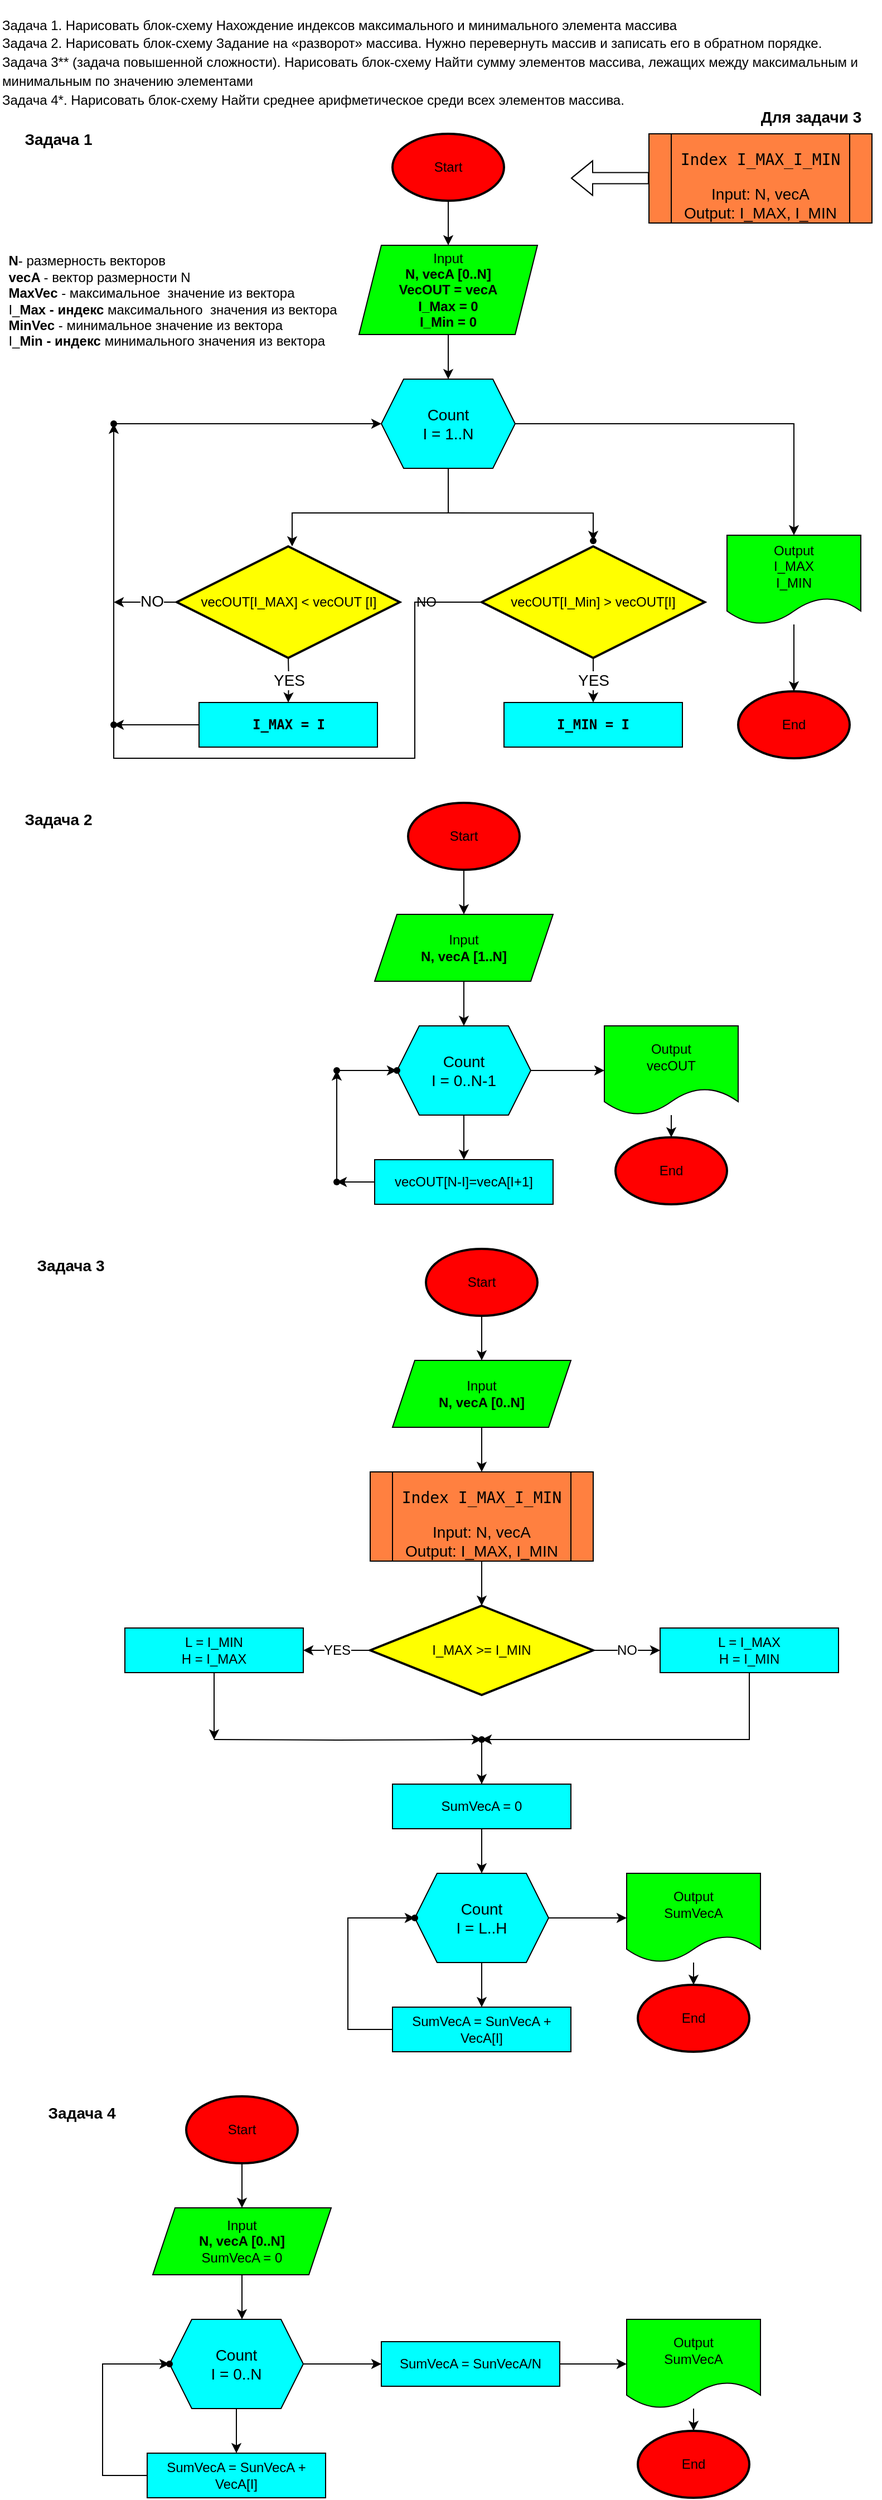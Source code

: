 <mxfile version="20.2.2" type="github">
  <diagram id="C5RBs43oDa-KdzZeNtuy" name="Page-1">
    <mxGraphModel dx="1235" dy="621" grid="1" gridSize="10" guides="1" tooltips="1" connect="1" arrows="1" fold="1" page="1" pageScale="1" pageWidth="827" pageHeight="1169" math="0" shadow="0">
      <root>
        <mxCell id="WIyWlLk6GJQsqaUBKTNV-0" />
        <mxCell id="WIyWlLk6GJQsqaUBKTNV-1" parent="WIyWlLk6GJQsqaUBKTNV-0" />
        <mxCell id="VKYqEhsGUvJdusKVCXXP-0" value="&lt;div style=&quot;font-size: 12px;&quot; align=&quot;justify&quot;&gt;&lt;b style=&quot;font-size: 12px;&quot;&gt;N&lt;/b&gt;- размерность векторов&lt;br style=&quot;font-size: 12px;&quot;&gt;&lt;b style=&quot;font-size: 12px;&quot;&gt;vecA &lt;/b&gt;- вектор размерности N&lt;/div&gt;&lt;div style=&quot;font-size: 12px;&quot; align=&quot;justify&quot;&gt;&lt;b style=&quot;font-size: 12px;&quot;&gt;MaxVec &lt;/b&gt;- максимальное&amp;nbsp; значение из вектора &lt;br style=&quot;font-size: 12px;&quot;&gt;&lt;/div&gt;&lt;div style=&quot;font-size: 12px;&quot; align=&quot;justify&quot;&gt;I_&lt;b style=&quot;font-size: 12px;&quot;&gt;Max - индекс &lt;/b&gt;максимального&amp;nbsp; значения из вектора &lt;br style=&quot;font-size: 12px;&quot;&gt;&lt;/div&gt;&lt;div style=&quot;font-size: 12px;&quot;&gt;&lt;div style=&quot;font-size: 12px;&quot; align=&quot;justify&quot;&gt;&lt;b style=&quot;font-size: 12px;&quot;&gt;MinVec &lt;/b&gt;- минимальное значение из вектора &lt;br style=&quot;font-size: 12px;&quot;&gt;&lt;/div&gt;&lt;div style=&quot;font-size: 12px;&quot; align=&quot;justify&quot;&gt;I_&lt;b style=&quot;font-size: 12px;&quot;&gt;Min - индекс &lt;/b&gt;минимального значения из вектора &lt;br style=&quot;font-size: 12px;&quot;&gt;&lt;/div&gt;&lt;/div&gt;" style="text;html=1;strokeColor=none;fillColor=none;align=center;verticalAlign=middle;whiteSpace=wrap;rounded=0;fontFamily=Helvetica;fontSize=12;" parent="WIyWlLk6GJQsqaUBKTNV-1" vertex="1">
          <mxGeometry x="18" y="220" width="310" height="100" as="geometry" />
        </mxCell>
        <mxCell id="s0az6aumU0_sVPZmCAAS-1" value="&lt;font style=&quot;font-size: 12px;&quot; face=&quot;Helvetica&quot;&gt;&lt;span style=&quot;&quot;&gt;Задача 1. Нарисовать блок-схему Нахождение индексов максимального и минимального элемента массива&lt;br&gt;Задача 2. Нарисовать блок-схему Задание на «разворот» массива. Нужно перевернуть массив и записать его в обратном порядке.&lt;br&gt;Задача 3** (задача повышенной сложности). Нарисовать блок-схему Найти сумму элементов массива, лежащих между максимальным и&lt;br&gt;минимальным по значению элементами&lt;br&gt;Задача 4*. Нарисовать блок-схему Найти среднее арифметическое среди всех элементов массива.&lt;/span&gt;&lt;br&gt;&lt;span style=&quot;&quot;&gt;&lt;/span&gt;&lt;/font&gt;" style="text;html=1;strokeColor=none;fillColor=none;align=left;verticalAlign=middle;whiteSpace=wrap;rounded=0;fontSize=14;" parent="WIyWlLk6GJQsqaUBKTNV-1" vertex="1">
          <mxGeometry x="18" width="790" height="110" as="geometry" />
        </mxCell>
        <mxCell id="ObDRGe4wSJezjXT2JfDT-131" value="" style="edgeStyle=orthogonalEdgeStyle;rounded=0;orthogonalLoop=1;jettySize=auto;html=1;fontFamily=Helvetica;fontSize=12;" parent="WIyWlLk6GJQsqaUBKTNV-1" source="s0az6aumU0_sVPZmCAAS-45" target="ObDRGe4wSJezjXT2JfDT-101" edge="1">
          <mxGeometry relative="1" as="geometry" />
        </mxCell>
        <mxCell id="s0az6aumU0_sVPZmCAAS-45" value="Start" style="strokeWidth=2;html=1;shape=mxgraph.flowchart.start_1;whiteSpace=wrap;fillColor=#FF0000;" parent="WIyWlLk6GJQsqaUBKTNV-1" vertex="1">
          <mxGeometry x="370" y="120" width="100" height="60" as="geometry" />
        </mxCell>
        <mxCell id="s0az6aumU0_sVPZmCAAS-65" value="&lt;b&gt;Задача 1&lt;/b&gt;" style="text;html=1;align=center;verticalAlign=middle;resizable=0;points=[];autosize=1;strokeColor=none;fillColor=none;fontSize=14;fontFamily=Helvetica;" parent="WIyWlLk6GJQsqaUBKTNV-1" vertex="1">
          <mxGeometry x="30" y="110" width="80" height="30" as="geometry" />
        </mxCell>
        <mxCell id="ObDRGe4wSJezjXT2JfDT-99" value="End" style="strokeWidth=2;html=1;shape=mxgraph.flowchart.start_1;whiteSpace=wrap;fillColor=#FF0000;" parent="WIyWlLk6GJQsqaUBKTNV-1" vertex="1">
          <mxGeometry x="680" y="620" width="100" height="60" as="geometry" />
        </mxCell>
        <mxCell id="ObDRGe4wSJezjXT2JfDT-100" value="" style="edgeStyle=orthogonalEdgeStyle;rounded=0;orthogonalLoop=1;jettySize=auto;html=1;fontFamily=Helvetica;fontSize=14;" parent="WIyWlLk6GJQsqaUBKTNV-1" source="ObDRGe4wSJezjXT2JfDT-101" target="ObDRGe4wSJezjXT2JfDT-106" edge="1">
          <mxGeometry relative="1" as="geometry" />
        </mxCell>
        <mxCell id="ObDRGe4wSJezjXT2JfDT-101" value="&lt;div&gt;Input&lt;/div&gt;&lt;div&gt;&lt;b&gt;N, vecA [0..N]&lt;/b&gt;&lt;/div&gt;&lt;div&gt;&lt;b&gt;VecOUT = vecA&lt;/b&gt;&lt;/div&gt;&lt;div&gt;&lt;b&gt;I_Max = 0&lt;br&gt;&lt;/b&gt;&lt;/div&gt;&lt;div&gt;&lt;b&gt;I_Min = 0&lt;br&gt;&lt;/b&gt;&lt;/div&gt;" style="shape=parallelogram;perimeter=parallelogramPerimeter;whiteSpace=wrap;html=1;fixedSize=1;fillColor=#00FF00;" parent="WIyWlLk6GJQsqaUBKTNV-1" vertex="1">
          <mxGeometry x="340" y="220" width="160" height="80" as="geometry" />
        </mxCell>
        <mxCell id="ObDRGe4wSJezjXT2JfDT-102" value="" style="edgeStyle=orthogonalEdgeStyle;rounded=0;orthogonalLoop=1;jettySize=auto;html=1;fontFamily=Helvetica;fontSize=14;" parent="WIyWlLk6GJQsqaUBKTNV-1" source="ObDRGe4wSJezjXT2JfDT-103" target="ObDRGe4wSJezjXT2JfDT-99" edge="1">
          <mxGeometry relative="1" as="geometry" />
        </mxCell>
        <mxCell id="ObDRGe4wSJezjXT2JfDT-103" value="&lt;div&gt;Output&lt;/div&gt;&lt;div&gt;I_MAX&lt;/div&gt;&lt;div&gt;I_MIN&lt;br&gt;&lt;/div&gt;" style="shape=document;whiteSpace=wrap;html=1;boundedLbl=1;fillColor=#00FF00;" parent="WIyWlLk6GJQsqaUBKTNV-1" vertex="1">
          <mxGeometry x="670" y="480.0" width="120" height="80" as="geometry" />
        </mxCell>
        <mxCell id="ObDRGe4wSJezjXT2JfDT-105" value="" style="edgeStyle=orthogonalEdgeStyle;rounded=0;orthogonalLoop=1;jettySize=auto;html=1;fontFamily=Helvetica;fontSize=14;" parent="WIyWlLk6GJQsqaUBKTNV-1" source="ObDRGe4wSJezjXT2JfDT-106" target="ObDRGe4wSJezjXT2JfDT-109" edge="1">
          <mxGeometry relative="1" as="geometry">
            <Array as="points">
              <mxPoint x="420" y="460.06" />
              <mxPoint x="280" y="460.06" />
            </Array>
          </mxGeometry>
        </mxCell>
        <mxCell id="ObDRGe4wSJezjXT2JfDT-127" value="" style="edgeStyle=orthogonalEdgeStyle;rounded=0;orthogonalLoop=1;jettySize=auto;html=1;fontFamily=Helvetica;fontSize=12;" parent="WIyWlLk6GJQsqaUBKTNV-1" target="ObDRGe4wSJezjXT2JfDT-126" edge="1">
          <mxGeometry relative="1" as="geometry">
            <mxPoint x="420" y="460.06" as="sourcePoint" />
            <Array as="points">
              <mxPoint x="550" y="460.06" />
            </Array>
          </mxGeometry>
        </mxCell>
        <mxCell id="ObDRGe4wSJezjXT2JfDT-106" value="&lt;div&gt;Count&lt;/div&gt;&lt;div&gt;I = 1..N&lt;br&gt;&lt;/div&gt;" style="shape=hexagon;perimeter=hexagonPerimeter2;whiteSpace=wrap;html=1;fixedSize=1;fontFamily=Helvetica;fontSize=14;fillColor=#00FFFF;" parent="WIyWlLk6GJQsqaUBKTNV-1" vertex="1">
          <mxGeometry x="360" y="340" width="120" height="80" as="geometry" />
        </mxCell>
        <mxCell id="ObDRGe4wSJezjXT2JfDT-107" value="" style="edgeStyle=orthogonalEdgeStyle;rounded=0;orthogonalLoop=1;jettySize=auto;html=1;fontFamily=Helvetica;fontSize=14;" parent="WIyWlLk6GJQsqaUBKTNV-1" source="ObDRGe4wSJezjXT2JfDT-109" edge="1">
          <mxGeometry relative="1" as="geometry">
            <mxPoint x="120" y="540.06" as="targetPoint" />
          </mxGeometry>
        </mxCell>
        <mxCell id="ObDRGe4wSJezjXT2JfDT-108" value="NO" style="edgeLabel;html=1;align=center;verticalAlign=middle;resizable=0;points=[];fontSize=14;fontFamily=Helvetica;" parent="ObDRGe4wSJezjXT2JfDT-107" vertex="1" connectable="0">
          <mxGeometry x="-0.186" y="-1" relative="1" as="geometry">
            <mxPoint as="offset" />
          </mxGeometry>
        </mxCell>
        <mxCell id="ObDRGe4wSJezjXT2JfDT-109" value="vecOUT[I_MAX] &amp;lt; vecOUT [I]" style="strokeWidth=2;html=1;shape=mxgraph.flowchart.decision;whiteSpace=wrap;labelBackgroundColor=none;fontColor=default;fillColor=#FFFF00;" parent="WIyWlLk6GJQsqaUBKTNV-1" vertex="1">
          <mxGeometry x="176.5" y="490.0" width="200" height="100" as="geometry" />
        </mxCell>
        <mxCell id="_BJFXlvesHHBChjdj6PS-3" value="" style="edgeStyle=orthogonalEdgeStyle;rounded=0;orthogonalLoop=1;jettySize=auto;html=1;fontFamily=Helvetica;fontSize=12;" parent="WIyWlLk6GJQsqaUBKTNV-1" source="ObDRGe4wSJezjXT2JfDT-111" target="_BJFXlvesHHBChjdj6PS-2" edge="1">
          <mxGeometry relative="1" as="geometry" />
        </mxCell>
        <mxCell id="ObDRGe4wSJezjXT2JfDT-111" value="&lt;div align=&quot;center&quot;&gt;&lt;pre dir=&quot;ltr&quot; style=&quot;&quot; id=&quot;tw-target-text&quot; data-placeholder=&quot;Перевод&quot; class=&quot;tw-data-text tw-text-large tw-ta&quot;&gt;&lt;b&gt;&lt;span class=&quot;Y2IQFc&quot; lang=&quot;en&quot;&gt;I_MAX = I&lt;/span&gt;&lt;/b&gt;&lt;/pre&gt;&lt;/div&gt;" style="rounded=0;whiteSpace=wrap;html=1;fillColor=#00FFFF;align=center;" parent="WIyWlLk6GJQsqaUBKTNV-1" vertex="1">
          <mxGeometry x="196.5" y="630" width="160" height="40" as="geometry" />
        </mxCell>
        <mxCell id="ObDRGe4wSJezjXT2JfDT-112" value="YES" style="edgeStyle=orthogonalEdgeStyle;rounded=0;orthogonalLoop=1;jettySize=auto;html=1;fontFamily=Helvetica;fontSize=14;" parent="WIyWlLk6GJQsqaUBKTNV-1" target="ObDRGe4wSJezjXT2JfDT-111" edge="1">
          <mxGeometry relative="1" as="geometry">
            <mxPoint x="276.5" y="590" as="sourcePoint" />
          </mxGeometry>
        </mxCell>
        <mxCell id="ObDRGe4wSJezjXT2JfDT-115" value="" style="edgeStyle=orthogonalEdgeStyle;rounded=0;orthogonalLoop=1;jettySize=auto;html=1;fontFamily=Helvetica;fontSize=14;" parent="WIyWlLk6GJQsqaUBKTNV-1" source="ObDRGe4wSJezjXT2JfDT-116" target="ObDRGe4wSJezjXT2JfDT-106" edge="1">
          <mxGeometry relative="1" as="geometry">
            <Array as="points">
              <mxPoint x="120" y="380.0" />
            </Array>
          </mxGeometry>
        </mxCell>
        <mxCell id="ObDRGe4wSJezjXT2JfDT-116" value="" style="shape=waypoint;sketch=0;size=6;pointerEvents=1;points=[];fillColor=#00FFFF;resizable=0;rotatable=0;perimeter=centerPerimeter;snapToPoint=1;rounded=0;" parent="WIyWlLk6GJQsqaUBKTNV-1" vertex="1">
          <mxGeometry x="100" y="360.0" width="40" height="40" as="geometry" />
        </mxCell>
        <mxCell id="ObDRGe4wSJezjXT2JfDT-119" value="" style="edgeStyle=orthogonalEdgeStyle;rounded=0;orthogonalLoop=1;jettySize=auto;html=1;fontFamily=Helvetica;fontSize=14;exitX=1;exitY=0.5;exitDx=0;exitDy=0;" parent="WIyWlLk6GJQsqaUBKTNV-1" source="ObDRGe4wSJezjXT2JfDT-106" target="ObDRGe4wSJezjXT2JfDT-103" edge="1">
          <mxGeometry relative="1" as="geometry">
            <mxPoint x="766.5" y="440.0" as="sourcePoint" />
          </mxGeometry>
        </mxCell>
        <mxCell id="ObDRGe4wSJezjXT2JfDT-130" value="NO" style="edgeStyle=orthogonalEdgeStyle;rounded=0;orthogonalLoop=1;jettySize=auto;html=1;fontFamily=Helvetica;fontSize=12;startArrow=none;" parent="WIyWlLk6GJQsqaUBKTNV-1" source="_BJFXlvesHHBChjdj6PS-2" target="ObDRGe4wSJezjXT2JfDT-116" edge="1">
          <mxGeometry x="-0.186" y="-280" relative="1" as="geometry">
            <mxPoint x="120" y="610.06" as="targetPoint" />
            <Array as="points" />
            <mxPoint as="offset" />
          </mxGeometry>
        </mxCell>
        <mxCell id="ObDRGe4wSJezjXT2JfDT-121" value="vecOUT[I_Min] &amp;gt; vecOUT[I]" style="strokeWidth=2;html=1;shape=mxgraph.flowchart.decision;whiteSpace=wrap;labelBackgroundColor=none;fontColor=default;fillColor=#FFFF00;" parent="WIyWlLk6GJQsqaUBKTNV-1" vertex="1">
          <mxGeometry x="450" y="490.0" width="200" height="100" as="geometry" />
        </mxCell>
        <mxCell id="ObDRGe4wSJezjXT2JfDT-122" value="&lt;div align=&quot;center&quot;&gt;&lt;pre dir=&quot;ltr&quot; style=&quot;&quot; id=&quot;tw-target-text&quot; data-placeholder=&quot;Перевод&quot; class=&quot;tw-data-text tw-text-large tw-ta&quot;&gt;&lt;b&gt;&lt;span class=&quot;Y2IQFc&quot; lang=&quot;en&quot;&gt;I_MIN = I&lt;/span&gt;&lt;/b&gt;&lt;/pre&gt;&lt;/div&gt;" style="rounded=0;whiteSpace=wrap;html=1;fillColor=#00FFFF;align=center;" parent="WIyWlLk6GJQsqaUBKTNV-1" vertex="1">
          <mxGeometry x="470" y="630" width="160" height="40" as="geometry" />
        </mxCell>
        <mxCell id="ObDRGe4wSJezjXT2JfDT-123" value="YES" style="edgeStyle=orthogonalEdgeStyle;rounded=0;orthogonalLoop=1;jettySize=auto;html=1;fontFamily=Helvetica;fontSize=14;exitX=0.5;exitY=1;exitDx=0;exitDy=0;exitPerimeter=0;" parent="WIyWlLk6GJQsqaUBKTNV-1" source="ObDRGe4wSJezjXT2JfDT-121" target="ObDRGe4wSJezjXT2JfDT-122" edge="1">
          <mxGeometry relative="1" as="geometry">
            <mxPoint x="576.5" y="590" as="sourcePoint" />
          </mxGeometry>
        </mxCell>
        <mxCell id="ObDRGe4wSJezjXT2JfDT-126" value="" style="shape=waypoint;sketch=0;size=6;pointerEvents=1;points=[];fillColor=#00FFFF;resizable=0;rotatable=0;perimeter=centerPerimeter;snapToPoint=1;fontSize=14;" parent="WIyWlLk6GJQsqaUBKTNV-1" vertex="1">
          <mxGeometry x="530" y="465.06" width="40" height="40" as="geometry" />
        </mxCell>
        <mxCell id="_BJFXlvesHHBChjdj6PS-2" value="" style="shape=waypoint;sketch=0;size=6;pointerEvents=1;points=[];fillColor=#00FFFF;resizable=0;rotatable=0;perimeter=centerPerimeter;snapToPoint=1;rounded=0;" parent="WIyWlLk6GJQsqaUBKTNV-1" vertex="1">
          <mxGeometry x="100" y="630" width="40" height="40" as="geometry" />
        </mxCell>
        <mxCell id="_BJFXlvesHHBChjdj6PS-4" value="" style="edgeStyle=orthogonalEdgeStyle;rounded=0;orthogonalLoop=1;jettySize=auto;html=1;fontFamily=Helvetica;fontSize=12;endArrow=none;" parent="WIyWlLk6GJQsqaUBKTNV-1" source="ObDRGe4wSJezjXT2JfDT-121" target="_BJFXlvesHHBChjdj6PS-2" edge="1">
          <mxGeometry x="-0.845" relative="1" as="geometry">
            <mxPoint x="120.0" y="380.0" as="targetPoint" />
            <Array as="points">
              <mxPoint x="390" y="540.06" />
              <mxPoint x="390" y="680.06" />
              <mxPoint x="120" y="680.06" />
            </Array>
            <mxPoint as="offset" />
            <mxPoint x="450" y="539.991" as="sourcePoint" />
          </mxGeometry>
        </mxCell>
        <mxCell id="_BJFXlvesHHBChjdj6PS-7" value="" style="edgeStyle=orthogonalEdgeStyle;rounded=0;orthogonalLoop=1;jettySize=auto;html=1;fontFamily=Helvetica;fontSize=12;" parent="WIyWlLk6GJQsqaUBKTNV-1" source="_BJFXlvesHHBChjdj6PS-8" target="_BJFXlvesHHBChjdj6PS-12" edge="1">
          <mxGeometry relative="1" as="geometry" />
        </mxCell>
        <mxCell id="_BJFXlvesHHBChjdj6PS-8" value="Start" style="strokeWidth=2;html=1;shape=mxgraph.flowchart.start_1;whiteSpace=wrap;fillColor=#FF0000;" parent="WIyWlLk6GJQsqaUBKTNV-1" vertex="1">
          <mxGeometry x="384" y="720" width="100" height="60" as="geometry" />
        </mxCell>
        <mxCell id="_BJFXlvesHHBChjdj6PS-9" value="&lt;b&gt;Задача 2&lt;br&gt;&lt;/b&gt;" style="text;html=1;align=center;verticalAlign=middle;resizable=0;points=[];autosize=1;strokeColor=none;fillColor=none;fontSize=14;fontFamily=Helvetica;" parent="WIyWlLk6GJQsqaUBKTNV-1" vertex="1">
          <mxGeometry x="30" y="720" width="80" height="30" as="geometry" />
        </mxCell>
        <mxCell id="_BJFXlvesHHBChjdj6PS-10" value="End" style="strokeWidth=2;html=1;shape=mxgraph.flowchart.start_1;whiteSpace=wrap;fillColor=#FF0000;" parent="WIyWlLk6GJQsqaUBKTNV-1" vertex="1">
          <mxGeometry x="570" y="1020" width="100" height="60" as="geometry" />
        </mxCell>
        <mxCell id="_BJFXlvesHHBChjdj6PS-11" value="" style="edgeStyle=orthogonalEdgeStyle;rounded=0;orthogonalLoop=1;jettySize=auto;html=1;fontFamily=Helvetica;fontSize=14;" parent="WIyWlLk6GJQsqaUBKTNV-1" source="_BJFXlvesHHBChjdj6PS-12" target="_BJFXlvesHHBChjdj6PS-17" edge="1">
          <mxGeometry relative="1" as="geometry" />
        </mxCell>
        <mxCell id="_BJFXlvesHHBChjdj6PS-12" value="&lt;div&gt;Input&lt;/div&gt;&lt;div&gt;&lt;b&gt;N, vecA [1..N]&lt;/b&gt;&lt;/div&gt;" style="shape=parallelogram;perimeter=parallelogramPerimeter;whiteSpace=wrap;html=1;fixedSize=1;fillColor=#00FF00;" parent="WIyWlLk6GJQsqaUBKTNV-1" vertex="1">
          <mxGeometry x="354" y="820" width="160" height="60" as="geometry" />
        </mxCell>
        <mxCell id="_BJFXlvesHHBChjdj6PS-13" value="" style="edgeStyle=orthogonalEdgeStyle;rounded=0;orthogonalLoop=1;jettySize=auto;html=1;fontFamily=Helvetica;fontSize=14;" parent="WIyWlLk6GJQsqaUBKTNV-1" source="_BJFXlvesHHBChjdj6PS-14" target="_BJFXlvesHHBChjdj6PS-10" edge="1">
          <mxGeometry relative="1" as="geometry" />
        </mxCell>
        <mxCell id="_BJFXlvesHHBChjdj6PS-14" value="&lt;div&gt;Output&lt;/div&gt;vecOUT" style="shape=document;whiteSpace=wrap;html=1;boundedLbl=1;fillColor=#00FF00;" parent="WIyWlLk6GJQsqaUBKTNV-1" vertex="1">
          <mxGeometry x="560" y="920" width="120" height="80" as="geometry" />
        </mxCell>
        <mxCell id="_BJFXlvesHHBChjdj6PS-34" value="" style="edgeStyle=orthogonalEdgeStyle;rounded=0;orthogonalLoop=1;jettySize=auto;html=1;fontFamily=Helvetica;fontSize=12;" parent="WIyWlLk6GJQsqaUBKTNV-1" source="_BJFXlvesHHBChjdj6PS-17" target="_BJFXlvesHHBChjdj6PS-22" edge="1">
          <mxGeometry relative="1" as="geometry" />
        </mxCell>
        <mxCell id="_BJFXlvesHHBChjdj6PS-17" value="&lt;div&gt;Count&lt;/div&gt;&lt;div&gt;I = 0..N-1&lt;br&gt;&lt;/div&gt;" style="shape=hexagon;perimeter=hexagonPerimeter2;whiteSpace=wrap;html=1;fixedSize=1;fontFamily=Helvetica;fontSize=14;fillColor=#00FFFF;" parent="WIyWlLk6GJQsqaUBKTNV-1" vertex="1">
          <mxGeometry x="374" y="920" width="120" height="80" as="geometry" />
        </mxCell>
        <mxCell id="_BJFXlvesHHBChjdj6PS-36" value="" style="edgeStyle=orthogonalEdgeStyle;rounded=0;orthogonalLoop=1;jettySize=auto;html=1;fontFamily=Helvetica;fontSize=12;" parent="WIyWlLk6GJQsqaUBKTNV-1" source="_BJFXlvesHHBChjdj6PS-22" target="_BJFXlvesHHBChjdj6PS-35" edge="1">
          <mxGeometry relative="1" as="geometry" />
        </mxCell>
        <mxCell id="_BJFXlvesHHBChjdj6PS-22" value="vecOUT[N-I]=vecA[I+1]" style="rounded=0;whiteSpace=wrap;html=1;fillColor=#00FFFF;align=center;" parent="WIyWlLk6GJQsqaUBKTNV-1" vertex="1">
          <mxGeometry x="354" y="1040" width="160" height="40" as="geometry" />
        </mxCell>
        <mxCell id="_BJFXlvesHHBChjdj6PS-26" value="" style="edgeStyle=orthogonalEdgeStyle;rounded=0;orthogonalLoop=1;jettySize=auto;html=1;fontFamily=Helvetica;fontSize=14;exitX=1;exitY=0.5;exitDx=0;exitDy=0;" parent="WIyWlLk6GJQsqaUBKTNV-1" source="_BJFXlvesHHBChjdj6PS-17" target="_BJFXlvesHHBChjdj6PS-14" edge="1">
          <mxGeometry relative="1" as="geometry">
            <mxPoint x="780.5" y="1040" as="sourcePoint" />
          </mxGeometry>
        </mxCell>
        <mxCell id="_BJFXlvesHHBChjdj6PS-38" value="" style="edgeStyle=orthogonalEdgeStyle;rounded=0;orthogonalLoop=1;jettySize=auto;html=1;fontFamily=Helvetica;fontSize=12;startArrow=none;" parent="WIyWlLk6GJQsqaUBKTNV-1" source="_BJFXlvesHHBChjdj6PS-35" target="_BJFXlvesHHBChjdj6PS-37" edge="1">
          <mxGeometry relative="1" as="geometry">
            <mxPoint x="320" y="1060" as="sourcePoint" />
            <Array as="points">
              <mxPoint x="320" y="960" />
            </Array>
          </mxGeometry>
        </mxCell>
        <mxCell id="_BJFXlvesHHBChjdj6PS-40" value="" style="edgeStyle=orthogonalEdgeStyle;rounded=0;orthogonalLoop=1;jettySize=auto;html=1;fontFamily=Helvetica;fontSize=12;" parent="WIyWlLk6GJQsqaUBKTNV-1" source="_BJFXlvesHHBChjdj6PS-37" target="_BJFXlvesHHBChjdj6PS-39" edge="1">
          <mxGeometry relative="1" as="geometry" />
        </mxCell>
        <mxCell id="_BJFXlvesHHBChjdj6PS-37" value="" style="shape=waypoint;sketch=0;size=6;pointerEvents=1;points=[];fillColor=#00FFFF;resizable=0;rotatable=0;perimeter=centerPerimeter;snapToPoint=1;rounded=0;" parent="WIyWlLk6GJQsqaUBKTNV-1" vertex="1">
          <mxGeometry x="300" y="940" width="40" height="40" as="geometry" />
        </mxCell>
        <mxCell id="_BJFXlvesHHBChjdj6PS-39" value="" style="shape=waypoint;sketch=0;size=6;pointerEvents=1;points=[];fillColor=#00FFFF;resizable=0;rotatable=0;perimeter=centerPerimeter;snapToPoint=1;rounded=0;" parent="WIyWlLk6GJQsqaUBKTNV-1" vertex="1">
          <mxGeometry x="354" y="940" width="40" height="40" as="geometry" />
        </mxCell>
        <mxCell id="_BJFXlvesHHBChjdj6PS-35" value="" style="shape=waypoint;sketch=0;size=6;pointerEvents=1;points=[];fillColor=#00FFFF;resizable=0;rotatable=0;perimeter=centerPerimeter;snapToPoint=1;rounded=0;" parent="WIyWlLk6GJQsqaUBKTNV-1" vertex="1">
          <mxGeometry x="300" y="1040" width="40" height="40" as="geometry" />
        </mxCell>
        <mxCell id="_BJFXlvesHHBChjdj6PS-41" value="" style="edgeStyle=orthogonalEdgeStyle;rounded=0;orthogonalLoop=1;jettySize=auto;html=1;fontFamily=Helvetica;fontSize=12;endArrow=none;" parent="WIyWlLk6GJQsqaUBKTNV-1" target="_BJFXlvesHHBChjdj6PS-35" edge="1">
          <mxGeometry relative="1" as="geometry">
            <mxPoint x="320" y="1060" as="sourcePoint" />
            <mxPoint x="194" y="960" as="targetPoint" />
            <Array as="points">
              <mxPoint x="320" y="1060" />
            </Array>
          </mxGeometry>
        </mxCell>
        <mxCell id="_BJFXlvesHHBChjdj6PS-71" value="" style="edgeStyle=orthogonalEdgeStyle;rounded=0;orthogonalLoop=1;jettySize=auto;html=1;fontFamily=Helvetica;fontSize=12;" parent="WIyWlLk6GJQsqaUBKTNV-1" source="_BJFXlvesHHBChjdj6PS-42" target="_BJFXlvesHHBChjdj6PS-66" edge="1">
          <mxGeometry relative="1" as="geometry" />
        </mxCell>
        <mxCell id="_BJFXlvesHHBChjdj6PS-42" value="&lt;div&gt;&lt;pre dir=&quot;ltr&quot; style=&quot;text-align:left&quot; id=&quot;tw-target-text&quot; data-placeholder=&quot;Перевод&quot; class=&quot;tw-data-text tw-text-large tw-ta&quot;&gt;&lt;span class=&quot;Y2IQFc&quot; lang=&quot;en&quot;&gt;Index I_MAX_I_MIN&lt;br&gt;&lt;/span&gt;&lt;/pre&gt;&lt;/div&gt;&lt;div&gt;Input: N, vecA&lt;/div&gt;&lt;div&gt;Output: I_MAX, I_MIN&lt;br&gt;&lt;/div&gt;" style="shape=process;whiteSpace=wrap;html=1;backgroundOutline=1;fontFamily=Helvetica;fontSize=14;fillColor=#FF8040;" parent="WIyWlLk6GJQsqaUBKTNV-1" vertex="1">
          <mxGeometry x="350" y="1320" width="200" height="80" as="geometry" />
        </mxCell>
        <mxCell id="_BJFXlvesHHBChjdj6PS-43" value="" style="shape=flexArrow;endArrow=classic;html=1;rounded=0;fontFamily=Helvetica;fontSize=12;" parent="WIyWlLk6GJQsqaUBKTNV-1" edge="1">
          <mxGeometry width="50" height="50" relative="1" as="geometry">
            <mxPoint x="600" y="159.71" as="sourcePoint" />
            <mxPoint x="530" y="159.71" as="targetPoint" />
            <Array as="points">
              <mxPoint x="560" y="159.71" />
            </Array>
          </mxGeometry>
        </mxCell>
        <mxCell id="_BJFXlvesHHBChjdj6PS-44" value="&lt;b&gt;Для задачи 3&lt;/b&gt;" style="text;html=1;align=center;verticalAlign=middle;resizable=0;points=[];autosize=1;strokeColor=none;fillColor=none;fontSize=14;fontFamily=Helvetica;" parent="WIyWlLk6GJQsqaUBKTNV-1" vertex="1">
          <mxGeometry x="690" y="90" width="110" height="30" as="geometry" />
        </mxCell>
        <mxCell id="_BJFXlvesHHBChjdj6PS-46" value="" style="edgeStyle=orthogonalEdgeStyle;rounded=0;orthogonalLoop=1;jettySize=auto;html=1;fontFamily=Helvetica;fontSize=12;" parent="WIyWlLk6GJQsqaUBKTNV-1" source="_BJFXlvesHHBChjdj6PS-47" target="_BJFXlvesHHBChjdj6PS-51" edge="1">
          <mxGeometry relative="1" as="geometry" />
        </mxCell>
        <mxCell id="_BJFXlvesHHBChjdj6PS-47" value="Start" style="strokeWidth=2;html=1;shape=mxgraph.flowchart.start_1;whiteSpace=wrap;fillColor=#FF0000;" parent="WIyWlLk6GJQsqaUBKTNV-1" vertex="1">
          <mxGeometry x="400" y="1120" width="100" height="60" as="geometry" />
        </mxCell>
        <mxCell id="_BJFXlvesHHBChjdj6PS-48" value="&lt;b&gt;Задача 3&lt;br&gt;&lt;/b&gt;" style="text;html=1;align=center;verticalAlign=middle;resizable=0;points=[];autosize=1;strokeColor=none;fillColor=none;fontSize=14;fontFamily=Helvetica;" parent="WIyWlLk6GJQsqaUBKTNV-1" vertex="1">
          <mxGeometry x="41" y="1120" width="80" height="30" as="geometry" />
        </mxCell>
        <mxCell id="_BJFXlvesHHBChjdj6PS-65" value="" style="edgeStyle=orthogonalEdgeStyle;rounded=0;orthogonalLoop=1;jettySize=auto;html=1;fontFamily=Helvetica;fontSize=12;" parent="WIyWlLk6GJQsqaUBKTNV-1" source="_BJFXlvesHHBChjdj6PS-51" target="_BJFXlvesHHBChjdj6PS-42" edge="1">
          <mxGeometry relative="1" as="geometry" />
        </mxCell>
        <mxCell id="_BJFXlvesHHBChjdj6PS-51" value="&lt;div&gt;Input&lt;/div&gt;&lt;div&gt;&lt;b&gt;N, vecA [0..N]&lt;/b&gt;&lt;/div&gt;" style="shape=parallelogram;perimeter=parallelogramPerimeter;whiteSpace=wrap;html=1;fixedSize=1;fillColor=#00FF00;" parent="WIyWlLk6GJQsqaUBKTNV-1" vertex="1">
          <mxGeometry x="370" y="1220" width="160" height="60" as="geometry" />
        </mxCell>
        <mxCell id="_BJFXlvesHHBChjdj6PS-69" value="YES" style="edgeStyle=orthogonalEdgeStyle;rounded=0;orthogonalLoop=1;jettySize=auto;html=1;fontFamily=Helvetica;fontSize=12;" parent="WIyWlLk6GJQsqaUBKTNV-1" source="_BJFXlvesHHBChjdj6PS-66" target="_BJFXlvesHHBChjdj6PS-67" edge="1">
          <mxGeometry relative="1" as="geometry" />
        </mxCell>
        <mxCell id="_BJFXlvesHHBChjdj6PS-70" value="NO" style="edgeStyle=orthogonalEdgeStyle;rounded=0;orthogonalLoop=1;jettySize=auto;html=1;fontFamily=Helvetica;fontSize=12;" parent="WIyWlLk6GJQsqaUBKTNV-1" source="_BJFXlvesHHBChjdj6PS-66" target="_BJFXlvesHHBChjdj6PS-68" edge="1">
          <mxGeometry relative="1" as="geometry" />
        </mxCell>
        <mxCell id="_BJFXlvesHHBChjdj6PS-66" value="I_MAX &amp;gt;= I_MIN" style="strokeWidth=2;html=1;shape=mxgraph.flowchart.decision;whiteSpace=wrap;labelBackgroundColor=none;fontColor=default;fillColor=#FFFF00;" parent="WIyWlLk6GJQsqaUBKTNV-1" vertex="1">
          <mxGeometry x="350" y="1440" width="200" height="80" as="geometry" />
        </mxCell>
        <mxCell id="_BJFXlvesHHBChjdj6PS-90" value="" style="edgeStyle=orthogonalEdgeStyle;rounded=0;orthogonalLoop=1;jettySize=auto;html=1;fontFamily=Helvetica;fontSize=12;" parent="WIyWlLk6GJQsqaUBKTNV-1" source="_BJFXlvesHHBChjdj6PS-67" edge="1">
          <mxGeometry relative="1" as="geometry">
            <mxPoint x="210" y="1560" as="targetPoint" />
          </mxGeometry>
        </mxCell>
        <mxCell id="_BJFXlvesHHBChjdj6PS-67" value="&lt;div&gt;L = I_MIN&lt;/div&gt;&lt;div&gt;H = I_MAX&lt;br&gt;&lt;/div&gt;" style="rounded=0;whiteSpace=wrap;html=1;fillColor=#00FFFF;align=center;" parent="WIyWlLk6GJQsqaUBKTNV-1" vertex="1">
          <mxGeometry x="130" y="1460" width="160" height="40" as="geometry" />
        </mxCell>
        <mxCell id="_BJFXlvesHHBChjdj6PS-88" value="" style="edgeStyle=orthogonalEdgeStyle;rounded=0;orthogonalLoop=1;jettySize=auto;html=1;fontFamily=Helvetica;fontSize=12;" parent="WIyWlLk6GJQsqaUBKTNV-1" source="_BJFXlvesHHBChjdj6PS-68" target="_BJFXlvesHHBChjdj6PS-91" edge="1">
          <mxGeometry relative="1" as="geometry">
            <mxPoint x="690" y="1560" as="targetPoint" />
            <Array as="points">
              <mxPoint x="690" y="1560" />
            </Array>
          </mxGeometry>
        </mxCell>
        <mxCell id="_BJFXlvesHHBChjdj6PS-68" value="&lt;div&gt;L = I_MAX&lt;/div&gt;&lt;div&gt;H = I_MIN&lt;br&gt;&lt;/div&gt;" style="rounded=0;whiteSpace=wrap;html=1;fillColor=#00FFFF;align=center;" parent="WIyWlLk6GJQsqaUBKTNV-1" vertex="1">
          <mxGeometry x="610" y="1460" width="160" height="40" as="geometry" />
        </mxCell>
        <mxCell id="_BJFXlvesHHBChjdj6PS-72" value="End" style="strokeWidth=2;html=1;shape=mxgraph.flowchart.start_1;whiteSpace=wrap;fillColor=#FF0000;" parent="WIyWlLk6GJQsqaUBKTNV-1" vertex="1">
          <mxGeometry x="590" y="1780" width="100" height="60" as="geometry" />
        </mxCell>
        <mxCell id="_BJFXlvesHHBChjdj6PS-73" value="" style="edgeStyle=orthogonalEdgeStyle;rounded=0;orthogonalLoop=1;jettySize=auto;html=1;fontFamily=Helvetica;fontSize=14;" parent="WIyWlLk6GJQsqaUBKTNV-1" source="_BJFXlvesHHBChjdj6PS-74" target="_BJFXlvesHHBChjdj6PS-72" edge="1">
          <mxGeometry relative="1" as="geometry" />
        </mxCell>
        <mxCell id="_BJFXlvesHHBChjdj6PS-74" value="&lt;div&gt;Output&lt;/div&gt;SumVecA" style="shape=document;whiteSpace=wrap;html=1;boundedLbl=1;fillColor=#00FF00;" parent="WIyWlLk6GJQsqaUBKTNV-1" vertex="1">
          <mxGeometry x="580" y="1680" width="120" height="80" as="geometry" />
        </mxCell>
        <mxCell id="_BJFXlvesHHBChjdj6PS-99" value="" style="edgeStyle=orthogonalEdgeStyle;rounded=0;orthogonalLoop=1;jettySize=auto;html=1;fontFamily=Helvetica;fontSize=12;" parent="WIyWlLk6GJQsqaUBKTNV-1" source="_BJFXlvesHHBChjdj6PS-76" target="_BJFXlvesHHBChjdj6PS-96" edge="1">
          <mxGeometry relative="1" as="geometry" />
        </mxCell>
        <mxCell id="_BJFXlvesHHBChjdj6PS-76" value="&lt;div&gt;Count&lt;/div&gt;&lt;div&gt;I = L..H&lt;br&gt;&lt;/div&gt;" style="shape=hexagon;perimeter=hexagonPerimeter2;whiteSpace=wrap;html=1;fixedSize=1;fontFamily=Helvetica;fontSize=14;fillColor=#00FFFF;" parent="WIyWlLk6GJQsqaUBKTNV-1" vertex="1">
          <mxGeometry x="390" y="1680" width="120" height="80" as="geometry" />
        </mxCell>
        <mxCell id="_BJFXlvesHHBChjdj6PS-79" value="" style="edgeStyle=orthogonalEdgeStyle;rounded=0;orthogonalLoop=1;jettySize=auto;html=1;fontFamily=Helvetica;fontSize=14;exitX=1;exitY=0.5;exitDx=0;exitDy=0;" parent="WIyWlLk6GJQsqaUBKTNV-1" source="_BJFXlvesHHBChjdj6PS-76" target="_BJFXlvesHHBChjdj6PS-74" edge="1">
          <mxGeometry relative="1" as="geometry">
            <mxPoint x="800.5" y="1800" as="sourcePoint" />
          </mxGeometry>
        </mxCell>
        <mxCell id="_BJFXlvesHHBChjdj6PS-85" value="" style="edgeStyle=orthogonalEdgeStyle;rounded=0;orthogonalLoop=1;jettySize=auto;html=1;fontFamily=Helvetica;fontSize=12;endArrow=none;" parent="WIyWlLk6GJQsqaUBKTNV-1" edge="1">
          <mxGeometry relative="1" as="geometry">
            <mxPoint x="340" y="1840" as="sourcePoint" />
            <mxPoint x="340" y="1840" as="targetPoint" />
            <Array as="points">
              <mxPoint x="340" y="1840" />
            </Array>
          </mxGeometry>
        </mxCell>
        <mxCell id="_BJFXlvesHHBChjdj6PS-92" value="" style="edgeStyle=orthogonalEdgeStyle;rounded=0;orthogonalLoop=1;jettySize=auto;html=1;fontFamily=Helvetica;fontSize=12;" parent="WIyWlLk6GJQsqaUBKTNV-1" target="_BJFXlvesHHBChjdj6PS-91" edge="1">
          <mxGeometry relative="1" as="geometry">
            <mxPoint x="210" y="1560" as="sourcePoint" />
          </mxGeometry>
        </mxCell>
        <mxCell id="_BJFXlvesHHBChjdj6PS-93" value="" style="edgeStyle=orthogonalEdgeStyle;rounded=0;orthogonalLoop=1;jettySize=auto;html=1;fontFamily=Helvetica;fontSize=12;" parent="WIyWlLk6GJQsqaUBKTNV-1" source="_BJFXlvesHHBChjdj6PS-91" target="_BJFXlvesHHBChjdj6PS-94" edge="1">
          <mxGeometry relative="1" as="geometry" />
        </mxCell>
        <mxCell id="_BJFXlvesHHBChjdj6PS-91" value="" style="shape=waypoint;sketch=0;size=6;pointerEvents=1;points=[];fillColor=#00FFFF;resizable=0;rotatable=0;perimeter=centerPerimeter;snapToPoint=1;rounded=0;" parent="WIyWlLk6GJQsqaUBKTNV-1" vertex="1">
          <mxGeometry x="430" y="1540" width="40" height="40" as="geometry" />
        </mxCell>
        <mxCell id="_BJFXlvesHHBChjdj6PS-95" value="" style="edgeStyle=orthogonalEdgeStyle;rounded=0;orthogonalLoop=1;jettySize=auto;html=1;fontFamily=Helvetica;fontSize=12;" parent="WIyWlLk6GJQsqaUBKTNV-1" source="_BJFXlvesHHBChjdj6PS-94" target="_BJFXlvesHHBChjdj6PS-76" edge="1">
          <mxGeometry relative="1" as="geometry" />
        </mxCell>
        <mxCell id="_BJFXlvesHHBChjdj6PS-94" value="SumVecA = 0" style="rounded=0;whiteSpace=wrap;html=1;fillColor=#00FFFF;align=center;" parent="WIyWlLk6GJQsqaUBKTNV-1" vertex="1">
          <mxGeometry x="370" y="1600" width="160" height="40" as="geometry" />
        </mxCell>
        <mxCell id="_BJFXlvesHHBChjdj6PS-101" value="" style="edgeStyle=orthogonalEdgeStyle;rounded=0;orthogonalLoop=1;jettySize=auto;html=1;fontFamily=Helvetica;fontSize=12;" parent="WIyWlLk6GJQsqaUBKTNV-1" source="_BJFXlvesHHBChjdj6PS-96" target="_BJFXlvesHHBChjdj6PS-100" edge="1">
          <mxGeometry relative="1" as="geometry">
            <Array as="points">
              <mxPoint x="330" y="1820" />
              <mxPoint x="330" y="1720" />
            </Array>
          </mxGeometry>
        </mxCell>
        <mxCell id="_BJFXlvesHHBChjdj6PS-96" value="SumVecA = SunVecA + VecA[I]" style="rounded=0;whiteSpace=wrap;html=1;fillColor=#00FFFF;align=center;" parent="WIyWlLk6GJQsqaUBKTNV-1" vertex="1">
          <mxGeometry x="370" y="1800" width="160" height="40" as="geometry" />
        </mxCell>
        <mxCell id="_BJFXlvesHHBChjdj6PS-100" value="" style="shape=waypoint;sketch=0;size=6;pointerEvents=1;points=[];fillColor=#00FFFF;resizable=0;rotatable=0;perimeter=centerPerimeter;snapToPoint=1;rounded=0;" parent="WIyWlLk6GJQsqaUBKTNV-1" vertex="1">
          <mxGeometry x="370" y="1700" width="40" height="40" as="geometry" />
        </mxCell>
        <mxCell id="_BJFXlvesHHBChjdj6PS-102" value="&lt;div&gt;&lt;pre dir=&quot;ltr&quot; style=&quot;text-align:left&quot; id=&quot;tw-target-text&quot; data-placeholder=&quot;Перевод&quot; class=&quot;tw-data-text tw-text-large tw-ta&quot;&gt;&lt;span class=&quot;Y2IQFc&quot; lang=&quot;en&quot;&gt;Index I_MAX_I_MIN&lt;br&gt;&lt;/span&gt;&lt;/pre&gt;&lt;/div&gt;&lt;div&gt;Input: N, vecA&lt;/div&gt;&lt;div&gt;Output: I_MAX, I_MIN&lt;br&gt;&lt;/div&gt;" style="shape=process;whiteSpace=wrap;html=1;backgroundOutline=1;fontFamily=Helvetica;fontSize=14;fillColor=#FF8040;" parent="WIyWlLk6GJQsqaUBKTNV-1" vertex="1">
          <mxGeometry x="600" y="120" width="200" height="80" as="geometry" />
        </mxCell>
        <mxCell id="_BJFXlvesHHBChjdj6PS-105" value="" style="edgeStyle=orthogonalEdgeStyle;rounded=0;orthogonalLoop=1;jettySize=auto;html=1;fontFamily=Helvetica;fontSize=12;" parent="WIyWlLk6GJQsqaUBKTNV-1" source="_BJFXlvesHHBChjdj6PS-106" target="_BJFXlvesHHBChjdj6PS-109" edge="1">
          <mxGeometry relative="1" as="geometry" />
        </mxCell>
        <mxCell id="_BJFXlvesHHBChjdj6PS-106" value="Start" style="strokeWidth=2;html=1;shape=mxgraph.flowchart.start_1;whiteSpace=wrap;fillColor=#FF0000;" parent="WIyWlLk6GJQsqaUBKTNV-1" vertex="1">
          <mxGeometry x="185" y="1880" width="100" height="60" as="geometry" />
        </mxCell>
        <mxCell id="_BJFXlvesHHBChjdj6PS-107" value="&lt;b&gt;Задача 4&lt;br&gt;&lt;/b&gt;" style="text;html=1;align=center;verticalAlign=middle;resizable=0;points=[];autosize=1;strokeColor=none;fillColor=none;fontSize=14;fontFamily=Helvetica;" parent="WIyWlLk6GJQsqaUBKTNV-1" vertex="1">
          <mxGeometry x="51" y="1880" width="80" height="30" as="geometry" />
        </mxCell>
        <mxCell id="_BJFXlvesHHBChjdj6PS-134" value="" style="edgeStyle=orthogonalEdgeStyle;rounded=0;orthogonalLoop=1;jettySize=auto;html=1;fontFamily=Helvetica;fontSize=12;" parent="WIyWlLk6GJQsqaUBKTNV-1" source="_BJFXlvesHHBChjdj6PS-109" edge="1">
          <mxGeometry relative="1" as="geometry">
            <mxPoint x="235" y="2080" as="targetPoint" />
          </mxGeometry>
        </mxCell>
        <mxCell id="_BJFXlvesHHBChjdj6PS-109" value="&lt;div&gt;Input&lt;/div&gt;&lt;div&gt;&lt;b&gt;N, vecA [0..N]&lt;/b&gt;&lt;/div&gt;&lt;div&gt;SumVecA = 0&lt;b&gt;&lt;/b&gt;&lt;/div&gt;" style="shape=parallelogram;perimeter=parallelogramPerimeter;whiteSpace=wrap;html=1;fixedSize=1;fillColor=#00FF00;" parent="WIyWlLk6GJQsqaUBKTNV-1" vertex="1">
          <mxGeometry x="155" y="1980" width="160" height="60" as="geometry" />
        </mxCell>
        <mxCell id="_BJFXlvesHHBChjdj6PS-117" value="End" style="strokeWidth=2;html=1;shape=mxgraph.flowchart.start_1;whiteSpace=wrap;fillColor=#FF0000;" parent="WIyWlLk6GJQsqaUBKTNV-1" vertex="1">
          <mxGeometry x="590" y="2180" width="100" height="60" as="geometry" />
        </mxCell>
        <mxCell id="_BJFXlvesHHBChjdj6PS-118" value="" style="edgeStyle=orthogonalEdgeStyle;rounded=0;orthogonalLoop=1;jettySize=auto;html=1;fontFamily=Helvetica;fontSize=14;" parent="WIyWlLk6GJQsqaUBKTNV-1" source="_BJFXlvesHHBChjdj6PS-119" target="_BJFXlvesHHBChjdj6PS-117" edge="1">
          <mxGeometry relative="1" as="geometry" />
        </mxCell>
        <mxCell id="_BJFXlvesHHBChjdj6PS-119" value="&lt;div&gt;Output&lt;/div&gt;SumVecA" style="shape=document;whiteSpace=wrap;html=1;boundedLbl=1;fillColor=#00FF00;" parent="WIyWlLk6GJQsqaUBKTNV-1" vertex="1">
          <mxGeometry x="580" y="2080" width="120" height="80" as="geometry" />
        </mxCell>
        <mxCell id="_BJFXlvesHHBChjdj6PS-120" value="" style="edgeStyle=orthogonalEdgeStyle;rounded=0;orthogonalLoop=1;jettySize=auto;html=1;fontFamily=Helvetica;fontSize=12;" parent="WIyWlLk6GJQsqaUBKTNV-1" source="_BJFXlvesHHBChjdj6PS-121" target="_BJFXlvesHHBChjdj6PS-130" edge="1">
          <mxGeometry relative="1" as="geometry" />
        </mxCell>
        <mxCell id="_BJFXlvesHHBChjdj6PS-137" value="" style="edgeStyle=orthogonalEdgeStyle;rounded=0;orthogonalLoop=1;jettySize=auto;html=1;fontFamily=Helvetica;fontSize=12;" parent="WIyWlLk6GJQsqaUBKTNV-1" source="_BJFXlvesHHBChjdj6PS-121" target="_BJFXlvesHHBChjdj6PS-136" edge="1">
          <mxGeometry relative="1" as="geometry" />
        </mxCell>
        <mxCell id="_BJFXlvesHHBChjdj6PS-121" value="&lt;div&gt;Count&lt;/div&gt;&lt;div&gt;I = 0..N&lt;br&gt;&lt;/div&gt;" style="shape=hexagon;perimeter=hexagonPerimeter2;whiteSpace=wrap;html=1;fixedSize=1;fontFamily=Helvetica;fontSize=14;fillColor=#00FFFF;" parent="WIyWlLk6GJQsqaUBKTNV-1" vertex="1">
          <mxGeometry x="170" y="2080" width="120" height="80" as="geometry" />
        </mxCell>
        <mxCell id="_BJFXlvesHHBChjdj6PS-123" value="" style="edgeStyle=orthogonalEdgeStyle;rounded=0;orthogonalLoop=1;jettySize=auto;html=1;fontFamily=Helvetica;fontSize=12;endArrow=none;" parent="WIyWlLk6GJQsqaUBKTNV-1" edge="1">
          <mxGeometry relative="1" as="geometry">
            <mxPoint x="320" y="2220" as="sourcePoint" />
            <mxPoint x="320" y="2220" as="targetPoint" />
            <Array as="points">
              <mxPoint x="320" y="2220" />
            </Array>
          </mxGeometry>
        </mxCell>
        <mxCell id="_BJFXlvesHHBChjdj6PS-129" value="" style="edgeStyle=orthogonalEdgeStyle;rounded=0;orthogonalLoop=1;jettySize=auto;html=1;fontFamily=Helvetica;fontSize=12;" parent="WIyWlLk6GJQsqaUBKTNV-1" source="_BJFXlvesHHBChjdj6PS-130" target="_BJFXlvesHHBChjdj6PS-131" edge="1">
          <mxGeometry relative="1" as="geometry">
            <Array as="points">
              <mxPoint x="110" y="2220" />
              <mxPoint x="110" y="2120" />
            </Array>
          </mxGeometry>
        </mxCell>
        <mxCell id="_BJFXlvesHHBChjdj6PS-130" value="SumVecA = SunVecA + VecA[I]" style="rounded=0;whiteSpace=wrap;html=1;fillColor=#00FFFF;align=center;" parent="WIyWlLk6GJQsqaUBKTNV-1" vertex="1">
          <mxGeometry x="150" y="2200" width="160" height="40" as="geometry" />
        </mxCell>
        <mxCell id="_BJFXlvesHHBChjdj6PS-131" value="" style="shape=waypoint;sketch=0;size=6;pointerEvents=1;points=[];fillColor=#00FFFF;resizable=0;rotatable=0;perimeter=centerPerimeter;snapToPoint=1;rounded=0;" parent="WIyWlLk6GJQsqaUBKTNV-1" vertex="1">
          <mxGeometry x="150" y="2100" width="40" height="40" as="geometry" />
        </mxCell>
        <mxCell id="_BJFXlvesHHBChjdj6PS-138" value="" style="edgeStyle=orthogonalEdgeStyle;rounded=0;orthogonalLoop=1;jettySize=auto;html=1;fontFamily=Helvetica;fontSize=12;" parent="WIyWlLk6GJQsqaUBKTNV-1" source="_BJFXlvesHHBChjdj6PS-136" target="_BJFXlvesHHBChjdj6PS-119" edge="1">
          <mxGeometry relative="1" as="geometry" />
        </mxCell>
        <mxCell id="_BJFXlvesHHBChjdj6PS-136" value="SumVecA = SunVecA/N" style="rounded=0;whiteSpace=wrap;html=1;fillColor=#00FFFF;align=center;" parent="WIyWlLk6GJQsqaUBKTNV-1" vertex="1">
          <mxGeometry x="360" y="2100" width="160" height="40" as="geometry" />
        </mxCell>
      </root>
    </mxGraphModel>
  </diagram>
</mxfile>
